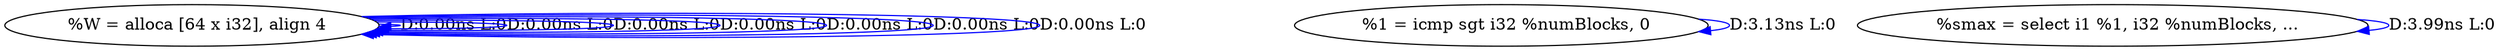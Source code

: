 digraph {
Node0x3725910[label="  %W = alloca [64 x i32], align 4"];
Node0x3725910 -> Node0x3725910[label="D:0.00ns L:0",color=blue];
Node0x3725910 -> Node0x3725910[label="D:0.00ns L:0",color=blue];
Node0x3725910 -> Node0x3725910[label="D:0.00ns L:0",color=blue];
Node0x3725910 -> Node0x3725910[label="D:0.00ns L:0",color=blue];
Node0x3725910 -> Node0x3725910[label="D:0.00ns L:0",color=blue];
Node0x3725910 -> Node0x3725910[label="D:0.00ns L:0",color=blue];
Node0x3725910 -> Node0x3725910[label="D:0.00ns L:0",color=blue];
Node0x3722710[label="  %1 = icmp sgt i32 %numBlocks, 0"];
Node0x3722710 -> Node0x3722710[label="D:3.13ns L:0",color=blue];
Node0x3725e00[label="  %smax = select i1 %1, i32 %numBlocks, ..."];
Node0x3725e00 -> Node0x3725e00[label="D:3.99ns L:0",color=blue];
}

